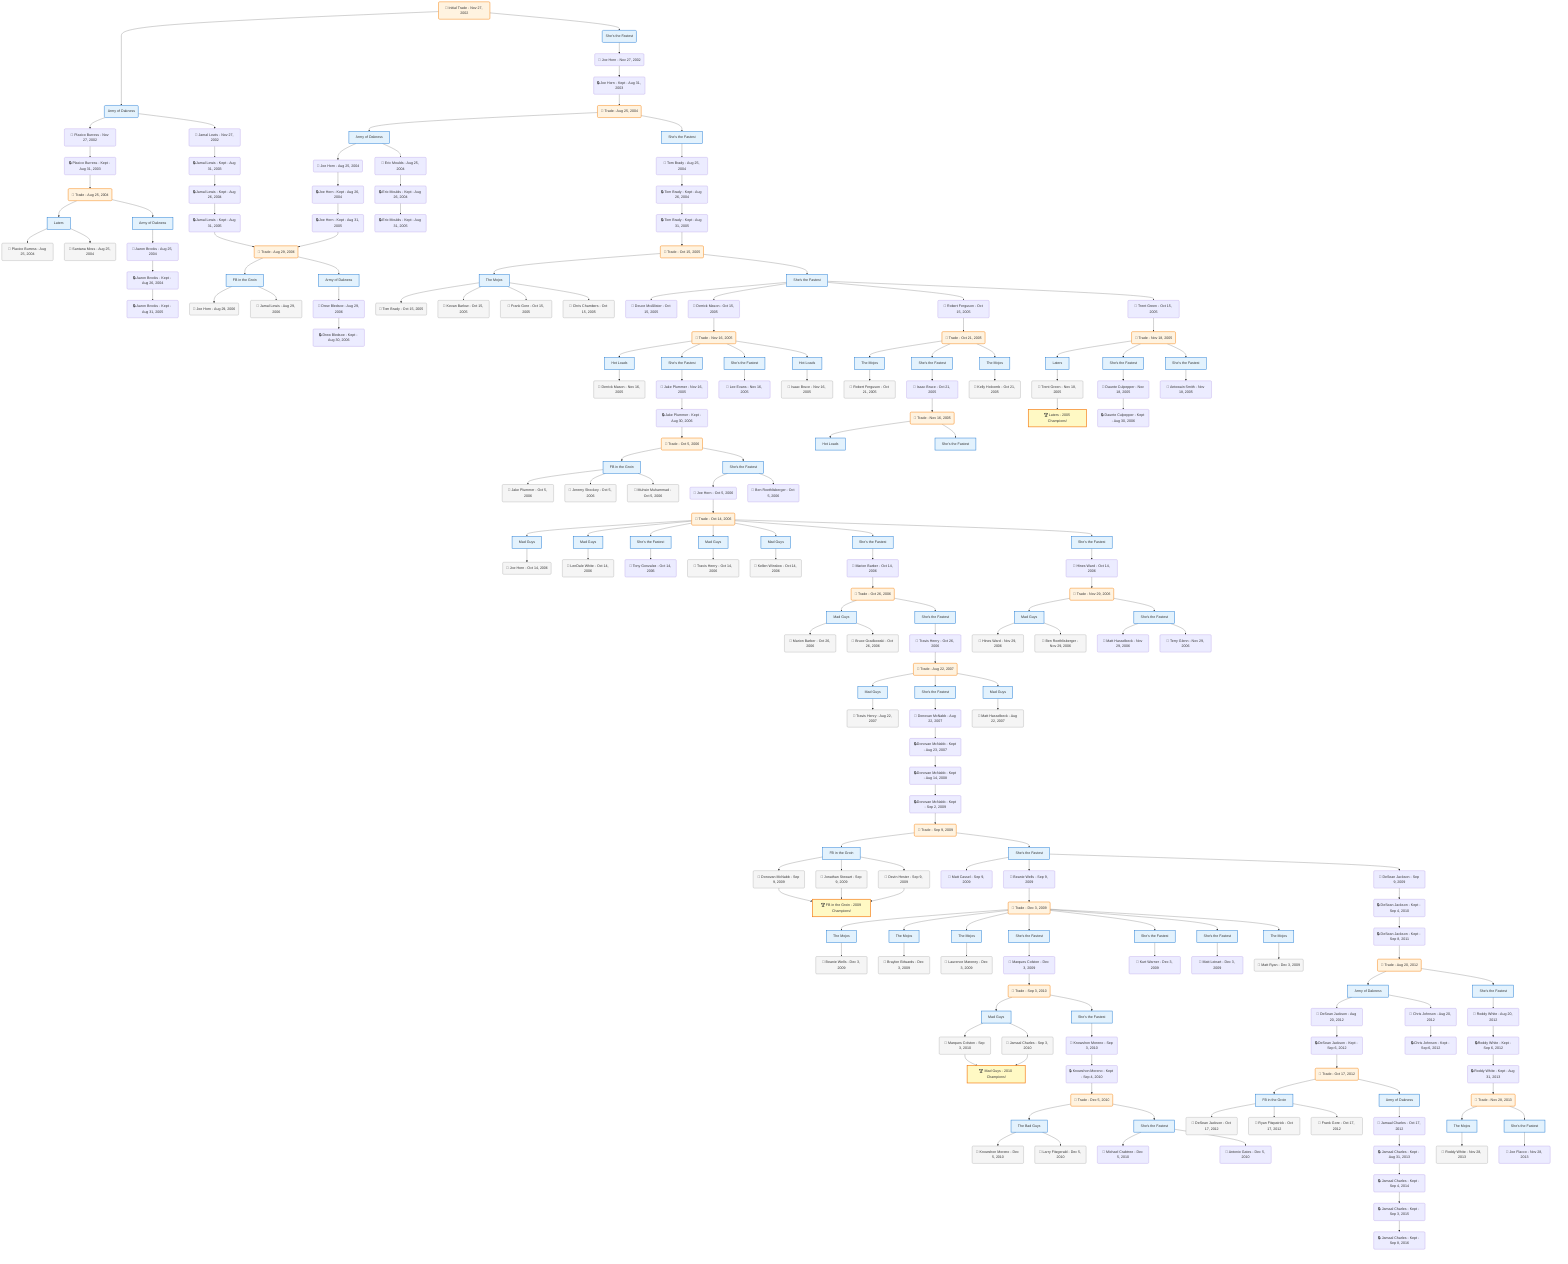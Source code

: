 flowchart TD

    TRADE_MAIN("🔄 Initial Trade - Nov 27, 2002")
    TEAM_1("Army of Dakness")
    TEAM_2("She's the Fastest")
    NODE_47456492-c7e7-4cfd-8cba-3abeeae18756("🔄 Plaxico Burress - Nov 27, 2002")
    NODE_14e66c37-0a74-45bd-ba44-475d97612d4c("🔒 Plaxico Burress - Kept - Aug 31, 2003")
    TRADE_77af5fdf-0acb-4d23-83eb-77241d0912ea_3("🔄 Trade - Aug 25, 2004")
    TEAM_825928a9-7194-43aa-b7ae-fc78c2510b16_4["Laters"]
    NODE_52cdb07e-b47f-4837-8811-28bf8e65f6cd("🔄 Plaxico Burress - Aug 25, 2004")
    NODE_6f18452a-fce0-4c4b-b8dd-5ae37a1243c0("🔄 Santana Moss - Aug 25, 2004")
    TEAM_40f7599b-e68f-4bf4-9553-bf7e10924635_5["Army of Dakness"]
    NODE_7c641532-ec72-48b5-be22-2fb2e1f4dbf5("🔄 Aaron Brooks - Aug 25, 2004")
    NODE_6134f9a8-3879-4dca-8eb8-e2824a53cd97("🔒 Aaron Brooks - Kept - Aug 26, 2004")
    NODE_7b75ad0e-0dc8-41ab-aa5b-d28cc6f9b4c5("🔒 Aaron Brooks - Kept - Aug 31, 2005")
    NODE_7c6aa258-a826-4100-a271-447001b177e8("🔄 Joe Horn - Nov 27, 2002")
    NODE_f91b9794-75a1-4497-9d7b-c937f57704a2("🔒 Joe Horn - Kept - Aug 31, 2003")
    TRADE_4ff51cdc-f290-4fad-af7b-6c9cd15b3332_6("🔄 Trade - Aug 25, 2004")
    TEAM_40f7599b-e68f-4bf4-9553-bf7e10924635_7["Army of Dakness"]
    NODE_ec2dca4a-cc47-4359-bca9-9b2e328fa0e8("🔄 Joe Horn - Aug 25, 2004")
    NODE_feff4954-b32f-4049-95e0-a1183270bc31("🔒 Joe Horn - Kept - Aug 26, 2004")
    NODE_3c70a647-928a-4142-85ee-192a31457593("🔒 Joe Horn - Kept - Aug 31, 2005")
    TRADE_0c93a8b2-fb7b-4378-88fb-72f61087c7d3_8("🔄 Trade - Aug 29, 2006")
    TEAM_f483ecf1-cd17-4991-854b-e52dfc957b45_9["FB in the Groin"]
    NODE_1719bf61-3f86-4103-99ee-a61bd0a814b5("🔄 Joe Horn - Aug 29, 2006")
    NODE_2f5836c2-94e7-4eaf-9e67-d26196bfa48d("🔄 Jamal Lewis - Aug 29, 2006")
    TEAM_40f7599b-e68f-4bf4-9553-bf7e10924635_10["Army of Dakness"]
    NODE_4975cb93-1846-45e7-86f8-42e51fc28268("🔄 Drew Bledsoe - Aug 29, 2006")
    NODE_9dc3377f-b08b-4a30-8142-5c9bf831e1a8("🔒 Drew Bledsoe - Kept - Aug 30, 2006")
    NODE_e9df46e1-87c5-4ad4-860c-37a4f395e231("🔄 Eric Moulds - Aug 25, 2004")
    NODE_42a86f7c-9b3f-443d-a42f-f5e1f7ff321b("🔒 Eric Moulds - Kept - Aug 26, 2004")
    NODE_40fa978f-7782-4558-a7c0-403db11e407a("🔒 Eric Moulds - Kept - Aug 31, 2005")
    TEAM_4449259f-64af-44fd-9235-1facc0926234_11["She's the Fastest"]
    NODE_06ba16df-93ef-4b65-b17c-1578e79d0d9e("🔄 Tom Brady - Aug 25, 2004")
    NODE_1df80d1c-03d7-45ad-89ab-46b99e44149f("🔒 Tom Brady - Kept - Aug 26, 2004")
    NODE_1a406189-c686-4bfc-aa30-962688a6c7e3("🔒 Tom Brady - Kept - Aug 31, 2005")
    TRADE_252904e5-c7ca-4e00-8c3b-297dae410711_12("🔄 Trade - Oct 15, 2005")
    TEAM_bbe2d0ad-54cf-4c22-be82-b2a5f262a157_13["The Mojos"]
    NODE_8b33942d-0a32-467b-8e67-02066c38937a("🔄 Tom Brady - Oct 15, 2005")
    NODE_b74de993-7349-4e20-ae5c-8f8462f831ff("🔄 Kevan Barlow - Oct 15, 2005")
    NODE_d84435b0-f7f9-494c-a91c-c4f75add7031("🔄 Frank Gore - Oct 15, 2005")
    NODE_5d13be28-54e5-4ffc-8e48-d3a0c871123f("🔄 Chris Chambers - Oct 15, 2005")
    TEAM_4449259f-64af-44fd-9235-1facc0926234_14["She's the Fastest"]
    NODE_7b796b96-f948-4ab7-80ca-1763b1f70b23("🔄 Deuce McAllister - Oct 15, 2005")
    NODE_b95df2c3-bb8a-4c0a-b8d9-2f98268c8636("🔄 Derrick Mason - Oct 15, 2005")
    TRADE_481a314d-2bf1-4e89-b525-27336309fb27_15("🔄 Trade - Nov 16, 2005")
    TEAM_8e9f18ff-62c3-40e8-bb10-32f74cf4ee33_16["Hot Loads"]
    NODE_b6e4e873-9023-4563-8c44-ce1008afc077("🔄 Derrick Mason - Nov 16, 2005")
    TEAM_4449259f-64af-44fd-9235-1facc0926234_17["She's the Fastest"]
    NODE_dd9740e3-ccfd-4b02-bbff-1935a00722bb("🔄 Jake Plummer - Nov 16, 2005")
    NODE_9fabe81e-5e0c-42d7-8375-c211189eb514("🔒 Jake Plummer - Kept - Aug 30, 2006")
    TRADE_ec8047e7-9914-4c8f-8182-dfe15f74e699_18("🔄 Trade - Oct 5, 2006")
    TEAM_f483ecf1-cd17-4991-854b-e52dfc957b45_19["FB in the Groin"]
    NODE_69ecdbbe-6332-4926-9a78-c7965cbc96dc("🔄 Jake Plummer - Oct 5, 2006")
    NODE_c57e70ab-6f35-4286-b3f0-13b79a160e15("🔄 Jeremy Shockey - Oct 5, 2006")
    NODE_444c6e1b-4de0-497e-bb5f-f65850abe6c6("🔄 Muhsin Muhammad - Oct 5, 2006")
    TEAM_4449259f-64af-44fd-9235-1facc0926234_20["She's the Fastest"]
    NODE_b3d96c99-6169-4838-a146-0ccb6553a40f("🔄 Joe Horn - Oct 5, 2006")
    TRADE_ce20ada5-488c-42bb-81ff-654bf10c775e_21("🔄 Trade - Oct 14, 2006")
    TEAM_f5908944-6efd-40eb-af54-6c53004e0e2f_22["Mad Guys"]
    NODE_2d5e163c-cf82-4f0c-b2b0-928482ea4ad2("🔄 Joe Horn - Oct 14, 2006")
    TEAM_f5908944-6efd-40eb-af54-6c53004e0e2f_23["Mad Guys"]
    NODE_f2a49ad0-9bef-4fd1-94ed-61651a84658b("🔄 LenDale White - Oct 14, 2006")
    TEAM_4449259f-64af-44fd-9235-1facc0926234_24["She's the Fastest"]
    NODE_318494ea-3c4e-4311-aae1-6262e1d62dd2("🔄 Tony Gonzalez - Oct 14, 2006")
    TEAM_f5908944-6efd-40eb-af54-6c53004e0e2f_25["Mad Guys"]
    NODE_282956be-e712-4df6-843a-9d92485c0ae4("🔄 Travis Henry - Oct 14, 2006")
    TEAM_f5908944-6efd-40eb-af54-6c53004e0e2f_26["Mad Guys"]
    NODE_226cc31f-fa1b-4444-9edd-d799c92a88af("🔄 Kellen Winslow - Oct 14, 2006")
    TEAM_4449259f-64af-44fd-9235-1facc0926234_27["She's the Fastest"]
    NODE_76fc29b7-369e-4798-8eac-eaa63e814539("🔄 Marion Barber - Oct 14, 2006")
    TRADE_5d3bc4a9-4882-4228-a856-7e54ae8aafc2_28("🔄 Trade - Oct 26, 2006")
    TEAM_f5908944-6efd-40eb-af54-6c53004e0e2f_29["Mad Guys"]
    NODE_1977b820-e794-4826-a87e-c7ab3bffeb05("🔄 Marion Barber - Oct 26, 2006")
    NODE_48b9675f-7bae-44b9-a520-04d629791a34("🔄 Bruce Gradkowski - Oct 26, 2006")
    TEAM_4449259f-64af-44fd-9235-1facc0926234_30["She's the Fastest"]
    NODE_6372070f-eeba-4284-a58b-94618802e524("🔄 Travis Henry - Oct 26, 2006")
    TRADE_308eb20b-53a3-4f9b-966d-71bfd7563fae_31("🔄 Trade - Aug 22, 2007")
    TEAM_f5908944-6efd-40eb-af54-6c53004e0e2f_32["Mad Guys"]
    NODE_5040ed8f-9252-42e7-8404-b38608ad1d57("🔄 Travis Henry - Aug 22, 2007")
    TEAM_4449259f-64af-44fd-9235-1facc0926234_33["She's the Fastest"]
    NODE_785862b2-4564-4496-aacf-45ba6c83093f("🔄 Donovan McNabb - Aug 22, 2007")
    NODE_6d0e067b-138d-4c48-a5a8-b1066288bdf3("🔒 Donovan McNabb - Kept - Aug 23, 2007")
    NODE_f4f33216-fc5e-425e-a2da-c957a8101213("🔒 Donovan McNabb - Kept - Aug 14, 2008")
    NODE_566b66a0-df77-4a32-a603-975b992e6062("🔒 Donovan McNabb - Kept - Sep 2, 2009")
    TRADE_d64744f2-649c-41d8-81d6-cb12408f9a20_34("🔄 Trade - Sep 9, 2009")
    TEAM_f483ecf1-cd17-4991-854b-e52dfc957b45_35["FB in the Groin"]
    NODE_3128e3d6-ada1-4ddc-99ad-add55e2d292b("🔄 Donovan McNabb - Sep 9, 2009")
    CHAMP_f483ecf1-cd17-4991-854b-e52dfc957b45_2009["🏆 FB in the Groin - 2009 Champions!"]
    NODE_15682633-4c98-4792-b4d5-ef220e682543("🔄 Jonathan Stewart - Sep 9, 2009")
    NODE_2506304d-9aeb-4778-8bbb-feb1241129b8("🔄 Devin Hester - Sep 9, 2009")
    TEAM_4449259f-64af-44fd-9235-1facc0926234_36["She's the Fastest"]
    NODE_da366052-1793-4ec3-aeef-e2d58fcebf07("🔄 Matt Cassel - Sep 9, 2009")
    NODE_6dd1fdfd-8b13-4c36-b124-f5bc0932f73f("🔄 Beanie Wells - Sep 9, 2009")
    TRADE_e8c7b327-7c15-4132-8918-1ccb803d3cb3_37("🔄 Trade - Dec 3, 2009")
    TEAM_bbe2d0ad-54cf-4c22-be82-b2a5f262a157_38["The Mojos"]
    NODE_fb21570f-4fa7-4277-b242-752759ecd6ca("🔄 Beanie Wells - Dec 3, 2009")
    TEAM_bbe2d0ad-54cf-4c22-be82-b2a5f262a157_39["The Mojos"]
    NODE_8ad98370-e765-4528-899b-039fc791b409("🔄 Braylon Edwards - Dec 3, 2009")
    TEAM_bbe2d0ad-54cf-4c22-be82-b2a5f262a157_40["The Mojos"]
    NODE_16e44121-7fef-4e60-a4d8-39d87a019805("🔄 Laurence Maroney - Dec 3, 2009")
    TEAM_4449259f-64af-44fd-9235-1facc0926234_41["She's the Fastest"]
    NODE_8f183324-b3dc-46b4-bbe0-76f206cb24ee("🔄 Marques Colston - Dec 3, 2009")
    TRADE_664c0593-08b2-4014-96b5-f9505dd0abcf_42("🔄 Trade - Sep 3, 2010")
    TEAM_f5908944-6efd-40eb-af54-6c53004e0e2f_43["Mad Guys"]
    NODE_95e1e39b-1714-410c-9892-ac5cc4bc5223("🔄 Marques Colston - Sep 3, 2010")
    CHAMP_f5908944-6efd-40eb-af54-6c53004e0e2f_2010["🏆 Mad Guys - 2010 Champions!"]
    NODE_281c90e5-f919-4693-8733-eee9f5c6f6da("🔄 Jamaal Charles - Sep 3, 2010")
    TEAM_4449259f-64af-44fd-9235-1facc0926234_44["She's the Fastest"]
    NODE_fd02085d-71ad-46e1-b7cc-06f45da9eb89("🔄 Knowshon Moreno - Sep 3, 2010")
    NODE_27d92d64-f467-4a04-b71b-391a2d495356("🔒 Knowshon Moreno - Kept - Sep 4, 2010")
    TRADE_7079c566-1aef-449d-80e3-81013e223777_45("🔄 Trade - Dec 5, 2010")
    TEAM_b2220d1a-ff75-4622-9757-09978901110f_46["The Bad Guys"]
    NODE_e3eeb034-e4c6-4be5-a812-b2c48eba0d53("🔄 Knowshon Moreno - Dec 5, 2010")
    NODE_fbf9d819-d0b8-4ee4-afe1-0b279afe083d("🔄 Larry Fitzgerald - Dec 5, 2010")
    TEAM_4449259f-64af-44fd-9235-1facc0926234_47["She's the Fastest"]
    NODE_3f49242f-c13a-4378-b163-959d8092b13e("🔄 Michael Crabtree - Dec 5, 2010")
    NODE_e2188277-78ab-4766-9782-da39ab3295ef("🔄 Antonio Gates - Dec 5, 2010")
    TEAM_4449259f-64af-44fd-9235-1facc0926234_48["She's the Fastest"]
    NODE_6bc2416f-f57e-4b16-8235-be0b7609e651("🔄 Kurt Warner - Dec 3, 2009")
    TEAM_4449259f-64af-44fd-9235-1facc0926234_49["She's the Fastest"]
    NODE_1ef12492-61ee-4b66-bd62-daa01556b535("🔄 Matt Leinart - Dec 3, 2009")
    TEAM_bbe2d0ad-54cf-4c22-be82-b2a5f262a157_50["The Mojos"]
    NODE_7ae52589-c36b-4b14-8fb9-f6b745ba608d("🔄 Matt Ryan - Dec 3, 2009")
    NODE_620b330b-81b8-4a9f-9476-febda8d1f7e0("🔄 DeSean Jackson - Sep 9, 2009")
    NODE_4108947d-3fba-4cd0-b690-a74622f6719b("🔒 DeSean Jackson - Kept - Sep 4, 2010")
    NODE_847cf1ae-bc2d-47d1-a1e7-f5ebcd390247("🔒 DeSean Jackson - Kept - Sep 8, 2011")
    TRADE_776f10c8-b633-44f1-9b69-2c1a3e3960a8_51("🔄 Trade - Aug 20, 2012")
    TEAM_40f7599b-e68f-4bf4-9553-bf7e10924635_52["Army of Dakness"]
    NODE_f91646d3-8672-4501-84ce-fee2f323f2a6("🔄 DeSean Jackson - Aug 20, 2012")
    NODE_e3048ae1-bc1e-41e8-aa7b-fa34a4739250("🔒 DeSean Jackson - Kept - Sep 6, 2012")
    TRADE_ff32239c-11a2-47de-ac30-358085860f58_53("🔄 Trade - Oct 17, 2012")
    TEAM_f483ecf1-cd17-4991-854b-e52dfc957b45_54["FB in the Groin"]
    NODE_f301ec06-c3ae-4c5b-bd4f-e38857e847f6("🔄 DeSean Jackson - Oct 17, 2012")
    NODE_d5bfc02b-fa68-4955-b2fa-744ca8ca65c5("🔄 Ryan Fitzpatrick - Oct 17, 2012")
    NODE_01609838-9cca-4021-95a7-8bd0af822f8c("🔄 Frank Gore - Oct 17, 2012")
    TEAM_40f7599b-e68f-4bf4-9553-bf7e10924635_55["Army of Dakness"]
    NODE_4ab42e2d-415b-4e91-a8f1-43842c82961e("🔄 Jamaal Charles - Oct 17, 2012")
    NODE_db7a7e5e-0a51-435c-a499-8b02417c3ce5("🔒 Jamaal Charles - Kept - Aug 31, 2013")
    NODE_dd687d86-b137-4c16-b415-040d34fc8764("🔒 Jamaal Charles - Kept - Sep 4, 2014")
    NODE_e92a08d0-8aae-4bd6-a94d-000fbae0509c("🔒 Jamaal Charles - Kept - Sep 3, 2015")
    NODE_3fbcf390-0c64-433a-af5e-d53998d3cbce("🔒 Jamaal Charles - Kept - Sep 8, 2016")
    NODE_0b176d9f-318c-441e-bec5-2f4e158dfe93("🔄 Chris Johnson - Aug 20, 2012")
    NODE_81addb84-242a-4fcd-a569-6a9ca838237b("🔒 Chris Johnson - Kept - Sep 6, 2012")
    TEAM_4449259f-64af-44fd-9235-1facc0926234_56["She's the Fastest"]
    NODE_5014c5ff-0cc0-477c-8366-0057daba9002("🔄 Roddy White - Aug 20, 2012")
    NODE_b73ba180-9d18-48a1-b198-dd22f915a95f("🔒 Roddy White - Kept - Sep 6, 2012")
    NODE_3bb6ed06-96a5-4ace-89d9-8d7919d0dae1("🔒 Roddy White - Kept - Aug 31, 2013")
    TRADE_0ded9ddb-c05f-4690-885f-7c5615a42e55_57("🔄 Trade - Nov 28, 2013")
    TEAM_bbe2d0ad-54cf-4c22-be82-b2a5f262a157_58["The Mojos"]
    NODE_4f5d45ce-ecc7-4ae4-a143-0b055f240c09("🔄 Roddy White - Nov 28, 2013")
    TEAM_4449259f-64af-44fd-9235-1facc0926234_59["She's the Fastest"]
    NODE_d8b30ecd-e75e-4fa9-a32d-edb51a22a96e("🔄 Joe Flacco - Nov 28, 2013")
    TEAM_f5908944-6efd-40eb-af54-6c53004e0e2f_60["Mad Guys"]
    NODE_06b4815b-97ba-4f51-8303-f5cfed55f7a3("🔄 Matt Hasselbeck - Aug 22, 2007")
    TEAM_4449259f-64af-44fd-9235-1facc0926234_61["She's the Fastest"]
    NODE_fd2f47c1-8ed6-4c4d-92c5-fa95074e6f3b("🔄 Hines Ward - Oct 14, 2006")
    TRADE_06fb8c3a-33af-4b79-ab48-d50c700a376b_62("🔄 Trade - Nov 29, 2006")
    TEAM_f5908944-6efd-40eb-af54-6c53004e0e2f_63["Mad Guys"]
    NODE_bdd103d9-e937-4bd8-b04e-546096a292a3("🔄 Hines Ward - Nov 29, 2006")
    NODE_58f26ffa-7c76-48c0-a511-e4ad4db00d53("🔄 Ben Roethlisberger - Nov 29, 2006")
    TEAM_4449259f-64af-44fd-9235-1facc0926234_64["She's the Fastest"]
    NODE_ba802b4a-92bf-43a5-ba4e-92405ba533ed("🔄 Matt Hasselbeck - Nov 29, 2006")
    NODE_26eb6b05-5762-4b25-8cba-d62d74e4bc48("🔄 Terry Glenn - Nov 29, 2006")
    NODE_5641278b-5d11-44ac-bd94-4078d5654562("🔄 Ben Roethlisberger - Oct 5, 2006")
    TEAM_4449259f-64af-44fd-9235-1facc0926234_65["She's the Fastest"]
    NODE_920ec44a-401f-4b74-b240-5a0ec0fbc8bb("🔄 Lee Evans - Nov 16, 2005")
    TEAM_8e9f18ff-62c3-40e8-bb10-32f74cf4ee33_66["Hot Loads"]
    NODE_91e1931d-f9b7-453e-aa07-7162e3caa4c2("🔄 Isaac Bruce - Nov 16, 2005")
    NODE_6b9d65bd-2e53-465e-a1ab-468244ef1558("🔄 Robert Ferguson - Oct 15, 2005")
    TRADE_1cf50cbf-9ec0-4288-a07c-24c63552f784_67("🔄 Trade - Oct 21, 2005")
    TEAM_bbe2d0ad-54cf-4c22-be82-b2a5f262a157_68["The Mojos"]
    NODE_fe76140e-27cf-4bd3-b9b3-c917e074d4b9("🔄 Robert Ferguson - Oct 21, 2005")
    TEAM_4449259f-64af-44fd-9235-1facc0926234_69["She's the Fastest"]
    NODE_e17e06b6-a265-45cc-89e7-a0e8c9608cac("🔄 Isaac Bruce - Oct 21, 2005")
    TRADE_481a314d-2bf1-4e89-b525-27336309fb27_70("🔄 Trade - Nov 16, 2005")
    TEAM_8e9f18ff-62c3-40e8-bb10-32f74cf4ee33_71["Hot Loads"]
    TEAM_4449259f-64af-44fd-9235-1facc0926234_72["She's the Fastest"]
    TEAM_bbe2d0ad-54cf-4c22-be82-b2a5f262a157_73["The Mojos"]
    NODE_2231d014-4a4b-411d-8997-bd39ce98bf2c("🔄 Kelly Holcomb - Oct 21, 2005")
    NODE_fde3e885-4394-421c-aec6-8300e3bdc0b1("🔄 Trent Green - Oct 15, 2005")
    TRADE_827e2df3-a5f0-440e-b717-91eaebf821cd_74("🔄 Trade - Nov 18, 2005")
    TEAM_825928a9-7194-43aa-b7ae-fc78c2510b16_75["Laters"]
    NODE_e596635c-f617-4bfe-a16b-8d4585549004("🔄 Trent Green - Nov 18, 2005")
    CHAMP_825928a9-7194-43aa-b7ae-fc78c2510b16_2005["🏆 Laters - 2005 Champions!"]
    TEAM_4449259f-64af-44fd-9235-1facc0926234_76["She's the Fastest"]
    NODE_5ab5eff2-8bb5-4004-b255-51849d4c8465("🔄 Daunte Culpepper - Nov 18, 2005")
    NODE_669e3933-9be8-430f-9abd-a64c20c79f47("🔒 Daunte Culpepper - Kept - Aug 30, 2006")
    TEAM_4449259f-64af-44fd-9235-1facc0926234_77["She's the Fastest"]
    NODE_5cb43d92-7613-4633-8131-e1f703ca05ea("🔄 Antowain Smith - Nov 18, 2005")
    NODE_a34509b1-a19e-4f5c-b527-c4be0260620e("🔄 Jamal Lewis - Nov 27, 2002")
    NODE_8e9b0685-db02-47f7-a161-1ef9b567ad2a("🔒 Jamal Lewis - Kept - Aug 31, 2003")
    NODE_62451ad2-517b-4fd0-b286-8a23197f7f32("🔒 Jamal Lewis - Kept - Aug 26, 2004")
    NODE_d5018f76-1674-4e0d-8407-db23232313c1("🔒 Jamal Lewis - Kept - Aug 31, 2005")

    TRADE_MAIN --> TEAM_1
    TRADE_MAIN --> TEAM_2
    TEAM_1 --> NODE_47456492-c7e7-4cfd-8cba-3abeeae18756
    NODE_47456492-c7e7-4cfd-8cba-3abeeae18756 --> NODE_14e66c37-0a74-45bd-ba44-475d97612d4c
    NODE_14e66c37-0a74-45bd-ba44-475d97612d4c --> TRADE_77af5fdf-0acb-4d23-83eb-77241d0912ea_3
    TRADE_77af5fdf-0acb-4d23-83eb-77241d0912ea_3 --> TEAM_825928a9-7194-43aa-b7ae-fc78c2510b16_4
    TEAM_825928a9-7194-43aa-b7ae-fc78c2510b16_4 --> NODE_52cdb07e-b47f-4837-8811-28bf8e65f6cd
    TEAM_825928a9-7194-43aa-b7ae-fc78c2510b16_4 --> NODE_6f18452a-fce0-4c4b-b8dd-5ae37a1243c0
    TRADE_77af5fdf-0acb-4d23-83eb-77241d0912ea_3 --> TEAM_40f7599b-e68f-4bf4-9553-bf7e10924635_5
    TEAM_40f7599b-e68f-4bf4-9553-bf7e10924635_5 --> NODE_7c641532-ec72-48b5-be22-2fb2e1f4dbf5
    NODE_7c641532-ec72-48b5-be22-2fb2e1f4dbf5 --> NODE_6134f9a8-3879-4dca-8eb8-e2824a53cd97
    NODE_6134f9a8-3879-4dca-8eb8-e2824a53cd97 --> NODE_7b75ad0e-0dc8-41ab-aa5b-d28cc6f9b4c5
    TEAM_2 --> NODE_7c6aa258-a826-4100-a271-447001b177e8
    NODE_7c6aa258-a826-4100-a271-447001b177e8 --> NODE_f91b9794-75a1-4497-9d7b-c937f57704a2
    NODE_f91b9794-75a1-4497-9d7b-c937f57704a2 --> TRADE_4ff51cdc-f290-4fad-af7b-6c9cd15b3332_6
    TRADE_4ff51cdc-f290-4fad-af7b-6c9cd15b3332_6 --> TEAM_40f7599b-e68f-4bf4-9553-bf7e10924635_7
    TEAM_40f7599b-e68f-4bf4-9553-bf7e10924635_7 --> NODE_ec2dca4a-cc47-4359-bca9-9b2e328fa0e8
    NODE_ec2dca4a-cc47-4359-bca9-9b2e328fa0e8 --> NODE_feff4954-b32f-4049-95e0-a1183270bc31
    NODE_feff4954-b32f-4049-95e0-a1183270bc31 --> NODE_3c70a647-928a-4142-85ee-192a31457593
    NODE_3c70a647-928a-4142-85ee-192a31457593 --> TRADE_0c93a8b2-fb7b-4378-88fb-72f61087c7d3_8
    TRADE_0c93a8b2-fb7b-4378-88fb-72f61087c7d3_8 --> TEAM_f483ecf1-cd17-4991-854b-e52dfc957b45_9
    TEAM_f483ecf1-cd17-4991-854b-e52dfc957b45_9 --> NODE_1719bf61-3f86-4103-99ee-a61bd0a814b5
    TEAM_f483ecf1-cd17-4991-854b-e52dfc957b45_9 --> NODE_2f5836c2-94e7-4eaf-9e67-d26196bfa48d
    TRADE_0c93a8b2-fb7b-4378-88fb-72f61087c7d3_8 --> TEAM_40f7599b-e68f-4bf4-9553-bf7e10924635_10
    TEAM_40f7599b-e68f-4bf4-9553-bf7e10924635_10 --> NODE_4975cb93-1846-45e7-86f8-42e51fc28268
    NODE_4975cb93-1846-45e7-86f8-42e51fc28268 --> NODE_9dc3377f-b08b-4a30-8142-5c9bf831e1a8
    TEAM_40f7599b-e68f-4bf4-9553-bf7e10924635_7 --> NODE_e9df46e1-87c5-4ad4-860c-37a4f395e231
    NODE_e9df46e1-87c5-4ad4-860c-37a4f395e231 --> NODE_42a86f7c-9b3f-443d-a42f-f5e1f7ff321b
    NODE_42a86f7c-9b3f-443d-a42f-f5e1f7ff321b --> NODE_40fa978f-7782-4558-a7c0-403db11e407a
    TRADE_4ff51cdc-f290-4fad-af7b-6c9cd15b3332_6 --> TEAM_4449259f-64af-44fd-9235-1facc0926234_11
    TEAM_4449259f-64af-44fd-9235-1facc0926234_11 --> NODE_06ba16df-93ef-4b65-b17c-1578e79d0d9e
    NODE_06ba16df-93ef-4b65-b17c-1578e79d0d9e --> NODE_1df80d1c-03d7-45ad-89ab-46b99e44149f
    NODE_1df80d1c-03d7-45ad-89ab-46b99e44149f --> NODE_1a406189-c686-4bfc-aa30-962688a6c7e3
    NODE_1a406189-c686-4bfc-aa30-962688a6c7e3 --> TRADE_252904e5-c7ca-4e00-8c3b-297dae410711_12
    TRADE_252904e5-c7ca-4e00-8c3b-297dae410711_12 --> TEAM_bbe2d0ad-54cf-4c22-be82-b2a5f262a157_13
    TEAM_bbe2d0ad-54cf-4c22-be82-b2a5f262a157_13 --> NODE_8b33942d-0a32-467b-8e67-02066c38937a
    TEAM_bbe2d0ad-54cf-4c22-be82-b2a5f262a157_13 --> NODE_b74de993-7349-4e20-ae5c-8f8462f831ff
    TEAM_bbe2d0ad-54cf-4c22-be82-b2a5f262a157_13 --> NODE_d84435b0-f7f9-494c-a91c-c4f75add7031
    TEAM_bbe2d0ad-54cf-4c22-be82-b2a5f262a157_13 --> NODE_5d13be28-54e5-4ffc-8e48-d3a0c871123f
    TRADE_252904e5-c7ca-4e00-8c3b-297dae410711_12 --> TEAM_4449259f-64af-44fd-9235-1facc0926234_14
    TEAM_4449259f-64af-44fd-9235-1facc0926234_14 --> NODE_7b796b96-f948-4ab7-80ca-1763b1f70b23
    TEAM_4449259f-64af-44fd-9235-1facc0926234_14 --> NODE_b95df2c3-bb8a-4c0a-b8d9-2f98268c8636
    NODE_b95df2c3-bb8a-4c0a-b8d9-2f98268c8636 --> TRADE_481a314d-2bf1-4e89-b525-27336309fb27_15
    TRADE_481a314d-2bf1-4e89-b525-27336309fb27_15 --> TEAM_8e9f18ff-62c3-40e8-bb10-32f74cf4ee33_16
    TEAM_8e9f18ff-62c3-40e8-bb10-32f74cf4ee33_16 --> NODE_b6e4e873-9023-4563-8c44-ce1008afc077
    TRADE_481a314d-2bf1-4e89-b525-27336309fb27_15 --> TEAM_4449259f-64af-44fd-9235-1facc0926234_17
    TEAM_4449259f-64af-44fd-9235-1facc0926234_17 --> NODE_dd9740e3-ccfd-4b02-bbff-1935a00722bb
    NODE_dd9740e3-ccfd-4b02-bbff-1935a00722bb --> NODE_9fabe81e-5e0c-42d7-8375-c211189eb514
    NODE_9fabe81e-5e0c-42d7-8375-c211189eb514 --> TRADE_ec8047e7-9914-4c8f-8182-dfe15f74e699_18
    TRADE_ec8047e7-9914-4c8f-8182-dfe15f74e699_18 --> TEAM_f483ecf1-cd17-4991-854b-e52dfc957b45_19
    TEAM_f483ecf1-cd17-4991-854b-e52dfc957b45_19 --> NODE_69ecdbbe-6332-4926-9a78-c7965cbc96dc
    TEAM_f483ecf1-cd17-4991-854b-e52dfc957b45_19 --> NODE_c57e70ab-6f35-4286-b3f0-13b79a160e15
    TEAM_f483ecf1-cd17-4991-854b-e52dfc957b45_19 --> NODE_444c6e1b-4de0-497e-bb5f-f65850abe6c6
    TRADE_ec8047e7-9914-4c8f-8182-dfe15f74e699_18 --> TEAM_4449259f-64af-44fd-9235-1facc0926234_20
    TEAM_4449259f-64af-44fd-9235-1facc0926234_20 --> NODE_b3d96c99-6169-4838-a146-0ccb6553a40f
    NODE_b3d96c99-6169-4838-a146-0ccb6553a40f --> TRADE_ce20ada5-488c-42bb-81ff-654bf10c775e_21
    TRADE_ce20ada5-488c-42bb-81ff-654bf10c775e_21 --> TEAM_f5908944-6efd-40eb-af54-6c53004e0e2f_22
    TEAM_f5908944-6efd-40eb-af54-6c53004e0e2f_22 --> NODE_2d5e163c-cf82-4f0c-b2b0-928482ea4ad2
    TRADE_ce20ada5-488c-42bb-81ff-654bf10c775e_21 --> TEAM_f5908944-6efd-40eb-af54-6c53004e0e2f_23
    TEAM_f5908944-6efd-40eb-af54-6c53004e0e2f_23 --> NODE_f2a49ad0-9bef-4fd1-94ed-61651a84658b
    TRADE_ce20ada5-488c-42bb-81ff-654bf10c775e_21 --> TEAM_4449259f-64af-44fd-9235-1facc0926234_24
    TEAM_4449259f-64af-44fd-9235-1facc0926234_24 --> NODE_318494ea-3c4e-4311-aae1-6262e1d62dd2
    TRADE_ce20ada5-488c-42bb-81ff-654bf10c775e_21 --> TEAM_f5908944-6efd-40eb-af54-6c53004e0e2f_25
    TEAM_f5908944-6efd-40eb-af54-6c53004e0e2f_25 --> NODE_282956be-e712-4df6-843a-9d92485c0ae4
    TRADE_ce20ada5-488c-42bb-81ff-654bf10c775e_21 --> TEAM_f5908944-6efd-40eb-af54-6c53004e0e2f_26
    TEAM_f5908944-6efd-40eb-af54-6c53004e0e2f_26 --> NODE_226cc31f-fa1b-4444-9edd-d799c92a88af
    TRADE_ce20ada5-488c-42bb-81ff-654bf10c775e_21 --> TEAM_4449259f-64af-44fd-9235-1facc0926234_27
    TEAM_4449259f-64af-44fd-9235-1facc0926234_27 --> NODE_76fc29b7-369e-4798-8eac-eaa63e814539
    NODE_76fc29b7-369e-4798-8eac-eaa63e814539 --> TRADE_5d3bc4a9-4882-4228-a856-7e54ae8aafc2_28
    TRADE_5d3bc4a9-4882-4228-a856-7e54ae8aafc2_28 --> TEAM_f5908944-6efd-40eb-af54-6c53004e0e2f_29
    TEAM_f5908944-6efd-40eb-af54-6c53004e0e2f_29 --> NODE_1977b820-e794-4826-a87e-c7ab3bffeb05
    TEAM_f5908944-6efd-40eb-af54-6c53004e0e2f_29 --> NODE_48b9675f-7bae-44b9-a520-04d629791a34
    TRADE_5d3bc4a9-4882-4228-a856-7e54ae8aafc2_28 --> TEAM_4449259f-64af-44fd-9235-1facc0926234_30
    TEAM_4449259f-64af-44fd-9235-1facc0926234_30 --> NODE_6372070f-eeba-4284-a58b-94618802e524
    NODE_6372070f-eeba-4284-a58b-94618802e524 --> TRADE_308eb20b-53a3-4f9b-966d-71bfd7563fae_31
    TRADE_308eb20b-53a3-4f9b-966d-71bfd7563fae_31 --> TEAM_f5908944-6efd-40eb-af54-6c53004e0e2f_32
    TEAM_f5908944-6efd-40eb-af54-6c53004e0e2f_32 --> NODE_5040ed8f-9252-42e7-8404-b38608ad1d57
    TRADE_308eb20b-53a3-4f9b-966d-71bfd7563fae_31 --> TEAM_4449259f-64af-44fd-9235-1facc0926234_33
    TEAM_4449259f-64af-44fd-9235-1facc0926234_33 --> NODE_785862b2-4564-4496-aacf-45ba6c83093f
    NODE_785862b2-4564-4496-aacf-45ba6c83093f --> NODE_6d0e067b-138d-4c48-a5a8-b1066288bdf3
    NODE_6d0e067b-138d-4c48-a5a8-b1066288bdf3 --> NODE_f4f33216-fc5e-425e-a2da-c957a8101213
    NODE_f4f33216-fc5e-425e-a2da-c957a8101213 --> NODE_566b66a0-df77-4a32-a603-975b992e6062
    NODE_566b66a0-df77-4a32-a603-975b992e6062 --> TRADE_d64744f2-649c-41d8-81d6-cb12408f9a20_34
    TRADE_d64744f2-649c-41d8-81d6-cb12408f9a20_34 --> TEAM_f483ecf1-cd17-4991-854b-e52dfc957b45_35
    TEAM_f483ecf1-cd17-4991-854b-e52dfc957b45_35 --> NODE_3128e3d6-ada1-4ddc-99ad-add55e2d292b
    NODE_3128e3d6-ada1-4ddc-99ad-add55e2d292b --> CHAMP_f483ecf1-cd17-4991-854b-e52dfc957b45_2009
    TEAM_f483ecf1-cd17-4991-854b-e52dfc957b45_35 --> NODE_15682633-4c98-4792-b4d5-ef220e682543
    NODE_15682633-4c98-4792-b4d5-ef220e682543 --> CHAMP_f483ecf1-cd17-4991-854b-e52dfc957b45_2009
    TEAM_f483ecf1-cd17-4991-854b-e52dfc957b45_35 --> NODE_2506304d-9aeb-4778-8bbb-feb1241129b8
    NODE_2506304d-9aeb-4778-8bbb-feb1241129b8 --> CHAMP_f483ecf1-cd17-4991-854b-e52dfc957b45_2009
    TRADE_d64744f2-649c-41d8-81d6-cb12408f9a20_34 --> TEAM_4449259f-64af-44fd-9235-1facc0926234_36
    TEAM_4449259f-64af-44fd-9235-1facc0926234_36 --> NODE_da366052-1793-4ec3-aeef-e2d58fcebf07
    TEAM_4449259f-64af-44fd-9235-1facc0926234_36 --> NODE_6dd1fdfd-8b13-4c36-b124-f5bc0932f73f
    NODE_6dd1fdfd-8b13-4c36-b124-f5bc0932f73f --> TRADE_e8c7b327-7c15-4132-8918-1ccb803d3cb3_37
    TRADE_e8c7b327-7c15-4132-8918-1ccb803d3cb3_37 --> TEAM_bbe2d0ad-54cf-4c22-be82-b2a5f262a157_38
    TEAM_bbe2d0ad-54cf-4c22-be82-b2a5f262a157_38 --> NODE_fb21570f-4fa7-4277-b242-752759ecd6ca
    TRADE_e8c7b327-7c15-4132-8918-1ccb803d3cb3_37 --> TEAM_bbe2d0ad-54cf-4c22-be82-b2a5f262a157_39
    TEAM_bbe2d0ad-54cf-4c22-be82-b2a5f262a157_39 --> NODE_8ad98370-e765-4528-899b-039fc791b409
    TRADE_e8c7b327-7c15-4132-8918-1ccb803d3cb3_37 --> TEAM_bbe2d0ad-54cf-4c22-be82-b2a5f262a157_40
    TEAM_bbe2d0ad-54cf-4c22-be82-b2a5f262a157_40 --> NODE_16e44121-7fef-4e60-a4d8-39d87a019805
    TRADE_e8c7b327-7c15-4132-8918-1ccb803d3cb3_37 --> TEAM_4449259f-64af-44fd-9235-1facc0926234_41
    TEAM_4449259f-64af-44fd-9235-1facc0926234_41 --> NODE_8f183324-b3dc-46b4-bbe0-76f206cb24ee
    NODE_8f183324-b3dc-46b4-bbe0-76f206cb24ee --> TRADE_664c0593-08b2-4014-96b5-f9505dd0abcf_42
    TRADE_664c0593-08b2-4014-96b5-f9505dd0abcf_42 --> TEAM_f5908944-6efd-40eb-af54-6c53004e0e2f_43
    TEAM_f5908944-6efd-40eb-af54-6c53004e0e2f_43 --> NODE_95e1e39b-1714-410c-9892-ac5cc4bc5223
    NODE_95e1e39b-1714-410c-9892-ac5cc4bc5223 --> CHAMP_f5908944-6efd-40eb-af54-6c53004e0e2f_2010
    TEAM_f5908944-6efd-40eb-af54-6c53004e0e2f_43 --> NODE_281c90e5-f919-4693-8733-eee9f5c6f6da
    NODE_281c90e5-f919-4693-8733-eee9f5c6f6da --> CHAMP_f5908944-6efd-40eb-af54-6c53004e0e2f_2010
    TRADE_664c0593-08b2-4014-96b5-f9505dd0abcf_42 --> TEAM_4449259f-64af-44fd-9235-1facc0926234_44
    TEAM_4449259f-64af-44fd-9235-1facc0926234_44 --> NODE_fd02085d-71ad-46e1-b7cc-06f45da9eb89
    NODE_fd02085d-71ad-46e1-b7cc-06f45da9eb89 --> NODE_27d92d64-f467-4a04-b71b-391a2d495356
    NODE_27d92d64-f467-4a04-b71b-391a2d495356 --> TRADE_7079c566-1aef-449d-80e3-81013e223777_45
    TRADE_7079c566-1aef-449d-80e3-81013e223777_45 --> TEAM_b2220d1a-ff75-4622-9757-09978901110f_46
    TEAM_b2220d1a-ff75-4622-9757-09978901110f_46 --> NODE_e3eeb034-e4c6-4be5-a812-b2c48eba0d53
    TEAM_b2220d1a-ff75-4622-9757-09978901110f_46 --> NODE_fbf9d819-d0b8-4ee4-afe1-0b279afe083d
    TRADE_7079c566-1aef-449d-80e3-81013e223777_45 --> TEAM_4449259f-64af-44fd-9235-1facc0926234_47
    TEAM_4449259f-64af-44fd-9235-1facc0926234_47 --> NODE_3f49242f-c13a-4378-b163-959d8092b13e
    TEAM_4449259f-64af-44fd-9235-1facc0926234_47 --> NODE_e2188277-78ab-4766-9782-da39ab3295ef
    TRADE_e8c7b327-7c15-4132-8918-1ccb803d3cb3_37 --> TEAM_4449259f-64af-44fd-9235-1facc0926234_48
    TEAM_4449259f-64af-44fd-9235-1facc0926234_48 --> NODE_6bc2416f-f57e-4b16-8235-be0b7609e651
    TRADE_e8c7b327-7c15-4132-8918-1ccb803d3cb3_37 --> TEAM_4449259f-64af-44fd-9235-1facc0926234_49
    TEAM_4449259f-64af-44fd-9235-1facc0926234_49 --> NODE_1ef12492-61ee-4b66-bd62-daa01556b535
    TRADE_e8c7b327-7c15-4132-8918-1ccb803d3cb3_37 --> TEAM_bbe2d0ad-54cf-4c22-be82-b2a5f262a157_50
    TEAM_bbe2d0ad-54cf-4c22-be82-b2a5f262a157_50 --> NODE_7ae52589-c36b-4b14-8fb9-f6b745ba608d
    TEAM_4449259f-64af-44fd-9235-1facc0926234_36 --> NODE_620b330b-81b8-4a9f-9476-febda8d1f7e0
    NODE_620b330b-81b8-4a9f-9476-febda8d1f7e0 --> NODE_4108947d-3fba-4cd0-b690-a74622f6719b
    NODE_4108947d-3fba-4cd0-b690-a74622f6719b --> NODE_847cf1ae-bc2d-47d1-a1e7-f5ebcd390247
    NODE_847cf1ae-bc2d-47d1-a1e7-f5ebcd390247 --> TRADE_776f10c8-b633-44f1-9b69-2c1a3e3960a8_51
    TRADE_776f10c8-b633-44f1-9b69-2c1a3e3960a8_51 --> TEAM_40f7599b-e68f-4bf4-9553-bf7e10924635_52
    TEAM_40f7599b-e68f-4bf4-9553-bf7e10924635_52 --> NODE_f91646d3-8672-4501-84ce-fee2f323f2a6
    NODE_f91646d3-8672-4501-84ce-fee2f323f2a6 --> NODE_e3048ae1-bc1e-41e8-aa7b-fa34a4739250
    NODE_e3048ae1-bc1e-41e8-aa7b-fa34a4739250 --> TRADE_ff32239c-11a2-47de-ac30-358085860f58_53
    TRADE_ff32239c-11a2-47de-ac30-358085860f58_53 --> TEAM_f483ecf1-cd17-4991-854b-e52dfc957b45_54
    TEAM_f483ecf1-cd17-4991-854b-e52dfc957b45_54 --> NODE_f301ec06-c3ae-4c5b-bd4f-e38857e847f6
    TEAM_f483ecf1-cd17-4991-854b-e52dfc957b45_54 --> NODE_d5bfc02b-fa68-4955-b2fa-744ca8ca65c5
    TEAM_f483ecf1-cd17-4991-854b-e52dfc957b45_54 --> NODE_01609838-9cca-4021-95a7-8bd0af822f8c
    TRADE_ff32239c-11a2-47de-ac30-358085860f58_53 --> TEAM_40f7599b-e68f-4bf4-9553-bf7e10924635_55
    TEAM_40f7599b-e68f-4bf4-9553-bf7e10924635_55 --> NODE_4ab42e2d-415b-4e91-a8f1-43842c82961e
    NODE_4ab42e2d-415b-4e91-a8f1-43842c82961e --> NODE_db7a7e5e-0a51-435c-a499-8b02417c3ce5
    NODE_db7a7e5e-0a51-435c-a499-8b02417c3ce5 --> NODE_dd687d86-b137-4c16-b415-040d34fc8764
    NODE_dd687d86-b137-4c16-b415-040d34fc8764 --> NODE_e92a08d0-8aae-4bd6-a94d-000fbae0509c
    NODE_e92a08d0-8aae-4bd6-a94d-000fbae0509c --> NODE_3fbcf390-0c64-433a-af5e-d53998d3cbce
    TEAM_40f7599b-e68f-4bf4-9553-bf7e10924635_52 --> NODE_0b176d9f-318c-441e-bec5-2f4e158dfe93
    NODE_0b176d9f-318c-441e-bec5-2f4e158dfe93 --> NODE_81addb84-242a-4fcd-a569-6a9ca838237b
    TRADE_776f10c8-b633-44f1-9b69-2c1a3e3960a8_51 --> TEAM_4449259f-64af-44fd-9235-1facc0926234_56
    TEAM_4449259f-64af-44fd-9235-1facc0926234_56 --> NODE_5014c5ff-0cc0-477c-8366-0057daba9002
    NODE_5014c5ff-0cc0-477c-8366-0057daba9002 --> NODE_b73ba180-9d18-48a1-b198-dd22f915a95f
    NODE_b73ba180-9d18-48a1-b198-dd22f915a95f --> NODE_3bb6ed06-96a5-4ace-89d9-8d7919d0dae1
    NODE_3bb6ed06-96a5-4ace-89d9-8d7919d0dae1 --> TRADE_0ded9ddb-c05f-4690-885f-7c5615a42e55_57
    TRADE_0ded9ddb-c05f-4690-885f-7c5615a42e55_57 --> TEAM_bbe2d0ad-54cf-4c22-be82-b2a5f262a157_58
    TEAM_bbe2d0ad-54cf-4c22-be82-b2a5f262a157_58 --> NODE_4f5d45ce-ecc7-4ae4-a143-0b055f240c09
    TRADE_0ded9ddb-c05f-4690-885f-7c5615a42e55_57 --> TEAM_4449259f-64af-44fd-9235-1facc0926234_59
    TEAM_4449259f-64af-44fd-9235-1facc0926234_59 --> NODE_d8b30ecd-e75e-4fa9-a32d-edb51a22a96e
    TRADE_308eb20b-53a3-4f9b-966d-71bfd7563fae_31 --> TEAM_f5908944-6efd-40eb-af54-6c53004e0e2f_60
    TEAM_f5908944-6efd-40eb-af54-6c53004e0e2f_60 --> NODE_06b4815b-97ba-4f51-8303-f5cfed55f7a3
    TRADE_ce20ada5-488c-42bb-81ff-654bf10c775e_21 --> TEAM_4449259f-64af-44fd-9235-1facc0926234_61
    TEAM_4449259f-64af-44fd-9235-1facc0926234_61 --> NODE_fd2f47c1-8ed6-4c4d-92c5-fa95074e6f3b
    NODE_fd2f47c1-8ed6-4c4d-92c5-fa95074e6f3b --> TRADE_06fb8c3a-33af-4b79-ab48-d50c700a376b_62
    TRADE_06fb8c3a-33af-4b79-ab48-d50c700a376b_62 --> TEAM_f5908944-6efd-40eb-af54-6c53004e0e2f_63
    TEAM_f5908944-6efd-40eb-af54-6c53004e0e2f_63 --> NODE_bdd103d9-e937-4bd8-b04e-546096a292a3
    TEAM_f5908944-6efd-40eb-af54-6c53004e0e2f_63 --> NODE_58f26ffa-7c76-48c0-a511-e4ad4db00d53
    TRADE_06fb8c3a-33af-4b79-ab48-d50c700a376b_62 --> TEAM_4449259f-64af-44fd-9235-1facc0926234_64
    TEAM_4449259f-64af-44fd-9235-1facc0926234_64 --> NODE_ba802b4a-92bf-43a5-ba4e-92405ba533ed
    TEAM_4449259f-64af-44fd-9235-1facc0926234_64 --> NODE_26eb6b05-5762-4b25-8cba-d62d74e4bc48
    TEAM_4449259f-64af-44fd-9235-1facc0926234_20 --> NODE_5641278b-5d11-44ac-bd94-4078d5654562
    TRADE_481a314d-2bf1-4e89-b525-27336309fb27_15 --> TEAM_4449259f-64af-44fd-9235-1facc0926234_65
    TEAM_4449259f-64af-44fd-9235-1facc0926234_65 --> NODE_920ec44a-401f-4b74-b240-5a0ec0fbc8bb
    TRADE_481a314d-2bf1-4e89-b525-27336309fb27_15 --> TEAM_8e9f18ff-62c3-40e8-bb10-32f74cf4ee33_66
    TEAM_8e9f18ff-62c3-40e8-bb10-32f74cf4ee33_66 --> NODE_91e1931d-f9b7-453e-aa07-7162e3caa4c2
    TEAM_4449259f-64af-44fd-9235-1facc0926234_14 --> NODE_6b9d65bd-2e53-465e-a1ab-468244ef1558
    NODE_6b9d65bd-2e53-465e-a1ab-468244ef1558 --> TRADE_1cf50cbf-9ec0-4288-a07c-24c63552f784_67
    TRADE_1cf50cbf-9ec0-4288-a07c-24c63552f784_67 --> TEAM_bbe2d0ad-54cf-4c22-be82-b2a5f262a157_68
    TEAM_bbe2d0ad-54cf-4c22-be82-b2a5f262a157_68 --> NODE_fe76140e-27cf-4bd3-b9b3-c917e074d4b9
    TRADE_1cf50cbf-9ec0-4288-a07c-24c63552f784_67 --> TEAM_4449259f-64af-44fd-9235-1facc0926234_69
    TEAM_4449259f-64af-44fd-9235-1facc0926234_69 --> NODE_e17e06b6-a265-45cc-89e7-a0e8c9608cac
    NODE_e17e06b6-a265-45cc-89e7-a0e8c9608cac --> TRADE_481a314d-2bf1-4e89-b525-27336309fb27_70
    TRADE_481a314d-2bf1-4e89-b525-27336309fb27_70 --> TEAM_8e9f18ff-62c3-40e8-bb10-32f74cf4ee33_71
    TRADE_481a314d-2bf1-4e89-b525-27336309fb27_70 --> TEAM_4449259f-64af-44fd-9235-1facc0926234_72
    TRADE_1cf50cbf-9ec0-4288-a07c-24c63552f784_67 --> TEAM_bbe2d0ad-54cf-4c22-be82-b2a5f262a157_73
    TEAM_bbe2d0ad-54cf-4c22-be82-b2a5f262a157_73 --> NODE_2231d014-4a4b-411d-8997-bd39ce98bf2c
    TEAM_4449259f-64af-44fd-9235-1facc0926234_14 --> NODE_fde3e885-4394-421c-aec6-8300e3bdc0b1
    NODE_fde3e885-4394-421c-aec6-8300e3bdc0b1 --> TRADE_827e2df3-a5f0-440e-b717-91eaebf821cd_74
    TRADE_827e2df3-a5f0-440e-b717-91eaebf821cd_74 --> TEAM_825928a9-7194-43aa-b7ae-fc78c2510b16_75
    TEAM_825928a9-7194-43aa-b7ae-fc78c2510b16_75 --> NODE_e596635c-f617-4bfe-a16b-8d4585549004
    NODE_e596635c-f617-4bfe-a16b-8d4585549004 --> CHAMP_825928a9-7194-43aa-b7ae-fc78c2510b16_2005
    TRADE_827e2df3-a5f0-440e-b717-91eaebf821cd_74 --> TEAM_4449259f-64af-44fd-9235-1facc0926234_76
    TEAM_4449259f-64af-44fd-9235-1facc0926234_76 --> NODE_5ab5eff2-8bb5-4004-b255-51849d4c8465
    NODE_5ab5eff2-8bb5-4004-b255-51849d4c8465 --> NODE_669e3933-9be8-430f-9abd-a64c20c79f47
    TRADE_827e2df3-a5f0-440e-b717-91eaebf821cd_74 --> TEAM_4449259f-64af-44fd-9235-1facc0926234_77
    TEAM_4449259f-64af-44fd-9235-1facc0926234_77 --> NODE_5cb43d92-7613-4633-8131-e1f703ca05ea
    TEAM_1 --> NODE_a34509b1-a19e-4f5c-b527-c4be0260620e
    NODE_a34509b1-a19e-4f5c-b527-c4be0260620e --> NODE_8e9b0685-db02-47f7-a161-1ef9b567ad2a
    NODE_8e9b0685-db02-47f7-a161-1ef9b567ad2a --> NODE_62451ad2-517b-4fd0-b286-8a23197f7f32
    NODE_62451ad2-517b-4fd0-b286-8a23197f7f32 --> NODE_d5018f76-1674-4e0d-8407-db23232313c1
    NODE_d5018f76-1674-4e0d-8407-db23232313c1 --> TRADE_0c93a8b2-fb7b-4378-88fb-72f61087c7d3_8

    %% Node styling
    classDef teamNode fill:#e3f2fd,stroke:#1976d2,stroke-width:2px
    classDef tradeNode fill:#fff3e0,stroke:#f57c00,stroke-width:2px
    classDef playerNode fill:#f3e5f5,stroke:#7b1fa2,stroke-width:1px
    classDef nonRootPlayerNode fill:#f5f5f5,stroke:#757575,stroke-width:1px
    classDef endNode fill:#ffebee,stroke:#c62828,stroke-width:2px
    classDef waiverNode fill:#e8f5e8,stroke:#388e3c,stroke-width:2px
    classDef championshipNode fill:#fff9c4,stroke:#f57f17,stroke-width:3px

    class TEAM_1,TEAM_2,TEAM_825928a9-7194-43aa-b7ae-fc78c2510b16_4,TEAM_40f7599b-e68f-4bf4-9553-bf7e10924635_5,TEAM_40f7599b-e68f-4bf4-9553-bf7e10924635_7,TEAM_f483ecf1-cd17-4991-854b-e52dfc957b45_9,TEAM_40f7599b-e68f-4bf4-9553-bf7e10924635_10,TEAM_4449259f-64af-44fd-9235-1facc0926234_11,TEAM_bbe2d0ad-54cf-4c22-be82-b2a5f262a157_13,TEAM_4449259f-64af-44fd-9235-1facc0926234_14,TEAM_8e9f18ff-62c3-40e8-bb10-32f74cf4ee33_16,TEAM_4449259f-64af-44fd-9235-1facc0926234_17,TEAM_f483ecf1-cd17-4991-854b-e52dfc957b45_19,TEAM_4449259f-64af-44fd-9235-1facc0926234_20,TEAM_f5908944-6efd-40eb-af54-6c53004e0e2f_22,TEAM_f5908944-6efd-40eb-af54-6c53004e0e2f_23,TEAM_4449259f-64af-44fd-9235-1facc0926234_24,TEAM_f5908944-6efd-40eb-af54-6c53004e0e2f_25,TEAM_f5908944-6efd-40eb-af54-6c53004e0e2f_26,TEAM_4449259f-64af-44fd-9235-1facc0926234_27,TEAM_f5908944-6efd-40eb-af54-6c53004e0e2f_29,TEAM_4449259f-64af-44fd-9235-1facc0926234_30,TEAM_f5908944-6efd-40eb-af54-6c53004e0e2f_32,TEAM_4449259f-64af-44fd-9235-1facc0926234_33,TEAM_f483ecf1-cd17-4991-854b-e52dfc957b45_35,TEAM_4449259f-64af-44fd-9235-1facc0926234_36,TEAM_bbe2d0ad-54cf-4c22-be82-b2a5f262a157_38,TEAM_bbe2d0ad-54cf-4c22-be82-b2a5f262a157_39,TEAM_bbe2d0ad-54cf-4c22-be82-b2a5f262a157_40,TEAM_4449259f-64af-44fd-9235-1facc0926234_41,TEAM_f5908944-6efd-40eb-af54-6c53004e0e2f_43,TEAM_4449259f-64af-44fd-9235-1facc0926234_44,TEAM_b2220d1a-ff75-4622-9757-09978901110f_46,TEAM_4449259f-64af-44fd-9235-1facc0926234_47,TEAM_4449259f-64af-44fd-9235-1facc0926234_48,TEAM_4449259f-64af-44fd-9235-1facc0926234_49,TEAM_bbe2d0ad-54cf-4c22-be82-b2a5f262a157_50,TEAM_40f7599b-e68f-4bf4-9553-bf7e10924635_52,TEAM_f483ecf1-cd17-4991-854b-e52dfc957b45_54,TEAM_40f7599b-e68f-4bf4-9553-bf7e10924635_55,TEAM_4449259f-64af-44fd-9235-1facc0926234_56,TEAM_bbe2d0ad-54cf-4c22-be82-b2a5f262a157_58,TEAM_4449259f-64af-44fd-9235-1facc0926234_59,TEAM_f5908944-6efd-40eb-af54-6c53004e0e2f_60,TEAM_4449259f-64af-44fd-9235-1facc0926234_61,TEAM_f5908944-6efd-40eb-af54-6c53004e0e2f_63,TEAM_4449259f-64af-44fd-9235-1facc0926234_64,TEAM_4449259f-64af-44fd-9235-1facc0926234_65,TEAM_8e9f18ff-62c3-40e8-bb10-32f74cf4ee33_66,TEAM_bbe2d0ad-54cf-4c22-be82-b2a5f262a157_68,TEAM_4449259f-64af-44fd-9235-1facc0926234_69,TEAM_8e9f18ff-62c3-40e8-bb10-32f74cf4ee33_71,TEAM_4449259f-64af-44fd-9235-1facc0926234_72,TEAM_bbe2d0ad-54cf-4c22-be82-b2a5f262a157_73,TEAM_825928a9-7194-43aa-b7ae-fc78c2510b16_75,TEAM_4449259f-64af-44fd-9235-1facc0926234_76,TEAM_4449259f-64af-44fd-9235-1facc0926234_77 teamNode
    class CHAMP_f483ecf1-cd17-4991-854b-e52dfc957b45_2009,CHAMP_f5908944-6efd-40eb-af54-6c53004e0e2f_2010,CHAMP_825928a9-7194-43aa-b7ae-fc78c2510b16_2005 championshipNode
    class NODE_52cdb07e-b47f-4837-8811-28bf8e65f6cd,NODE_6f18452a-fce0-4c4b-b8dd-5ae37a1243c0,NODE_1719bf61-3f86-4103-99ee-a61bd0a814b5,NODE_2f5836c2-94e7-4eaf-9e67-d26196bfa48d,NODE_8b33942d-0a32-467b-8e67-02066c38937a,NODE_b74de993-7349-4e20-ae5c-8f8462f831ff,NODE_d84435b0-f7f9-494c-a91c-c4f75add7031,NODE_5d13be28-54e5-4ffc-8e48-d3a0c871123f,NODE_b6e4e873-9023-4563-8c44-ce1008afc077,NODE_69ecdbbe-6332-4926-9a78-c7965cbc96dc,NODE_c57e70ab-6f35-4286-b3f0-13b79a160e15,NODE_444c6e1b-4de0-497e-bb5f-f65850abe6c6,NODE_2d5e163c-cf82-4f0c-b2b0-928482ea4ad2,NODE_f2a49ad0-9bef-4fd1-94ed-61651a84658b,NODE_282956be-e712-4df6-843a-9d92485c0ae4,NODE_226cc31f-fa1b-4444-9edd-d799c92a88af,NODE_1977b820-e794-4826-a87e-c7ab3bffeb05,NODE_48b9675f-7bae-44b9-a520-04d629791a34,NODE_5040ed8f-9252-42e7-8404-b38608ad1d57,NODE_3128e3d6-ada1-4ddc-99ad-add55e2d292b,NODE_15682633-4c98-4792-b4d5-ef220e682543,NODE_2506304d-9aeb-4778-8bbb-feb1241129b8,NODE_fb21570f-4fa7-4277-b242-752759ecd6ca,NODE_8ad98370-e765-4528-899b-039fc791b409,NODE_16e44121-7fef-4e60-a4d8-39d87a019805,NODE_95e1e39b-1714-410c-9892-ac5cc4bc5223,NODE_281c90e5-f919-4693-8733-eee9f5c6f6da,NODE_e3eeb034-e4c6-4be5-a812-b2c48eba0d53,NODE_fbf9d819-d0b8-4ee4-afe1-0b279afe083d,NODE_7ae52589-c36b-4b14-8fb9-f6b745ba608d,NODE_f301ec06-c3ae-4c5b-bd4f-e38857e847f6,NODE_d5bfc02b-fa68-4955-b2fa-744ca8ca65c5,NODE_01609838-9cca-4021-95a7-8bd0af822f8c,NODE_4f5d45ce-ecc7-4ae4-a143-0b055f240c09,NODE_06b4815b-97ba-4f51-8303-f5cfed55f7a3,NODE_bdd103d9-e937-4bd8-b04e-546096a292a3,NODE_58f26ffa-7c76-48c0-a511-e4ad4db00d53,NODE_91e1931d-f9b7-453e-aa07-7162e3caa4c2,NODE_fe76140e-27cf-4bd3-b9b3-c917e074d4b9,NODE_2231d014-4a4b-411d-8997-bd39ce98bf2c,NODE_e596635c-f617-4bfe-a16b-8d4585549004 nonRootPlayerNode
    class TRADE_MAIN,TRADE_77af5fdf-0acb-4d23-83eb-77241d0912ea_3,TRADE_4ff51cdc-f290-4fad-af7b-6c9cd15b3332_6,TRADE_0c93a8b2-fb7b-4378-88fb-72f61087c7d3_8,TRADE_252904e5-c7ca-4e00-8c3b-297dae410711_12,TRADE_481a314d-2bf1-4e89-b525-27336309fb27_15,TRADE_ec8047e7-9914-4c8f-8182-dfe15f74e699_18,TRADE_ce20ada5-488c-42bb-81ff-654bf10c775e_21,TRADE_5d3bc4a9-4882-4228-a856-7e54ae8aafc2_28,TRADE_308eb20b-53a3-4f9b-966d-71bfd7563fae_31,TRADE_d64744f2-649c-41d8-81d6-cb12408f9a20_34,TRADE_e8c7b327-7c15-4132-8918-1ccb803d3cb3_37,TRADE_664c0593-08b2-4014-96b5-f9505dd0abcf_42,TRADE_7079c566-1aef-449d-80e3-81013e223777_45,TRADE_776f10c8-b633-44f1-9b69-2c1a3e3960a8_51,TRADE_ff32239c-11a2-47de-ac30-358085860f58_53,TRADE_0ded9ddb-c05f-4690-885f-7c5615a42e55_57,TRADE_06fb8c3a-33af-4b79-ab48-d50c700a376b_62,TRADE_1cf50cbf-9ec0-4288-a07c-24c63552f784_67,TRADE_481a314d-2bf1-4e89-b525-27336309fb27_70,TRADE_827e2df3-a5f0-440e-b717-91eaebf821cd_74 tradeNode